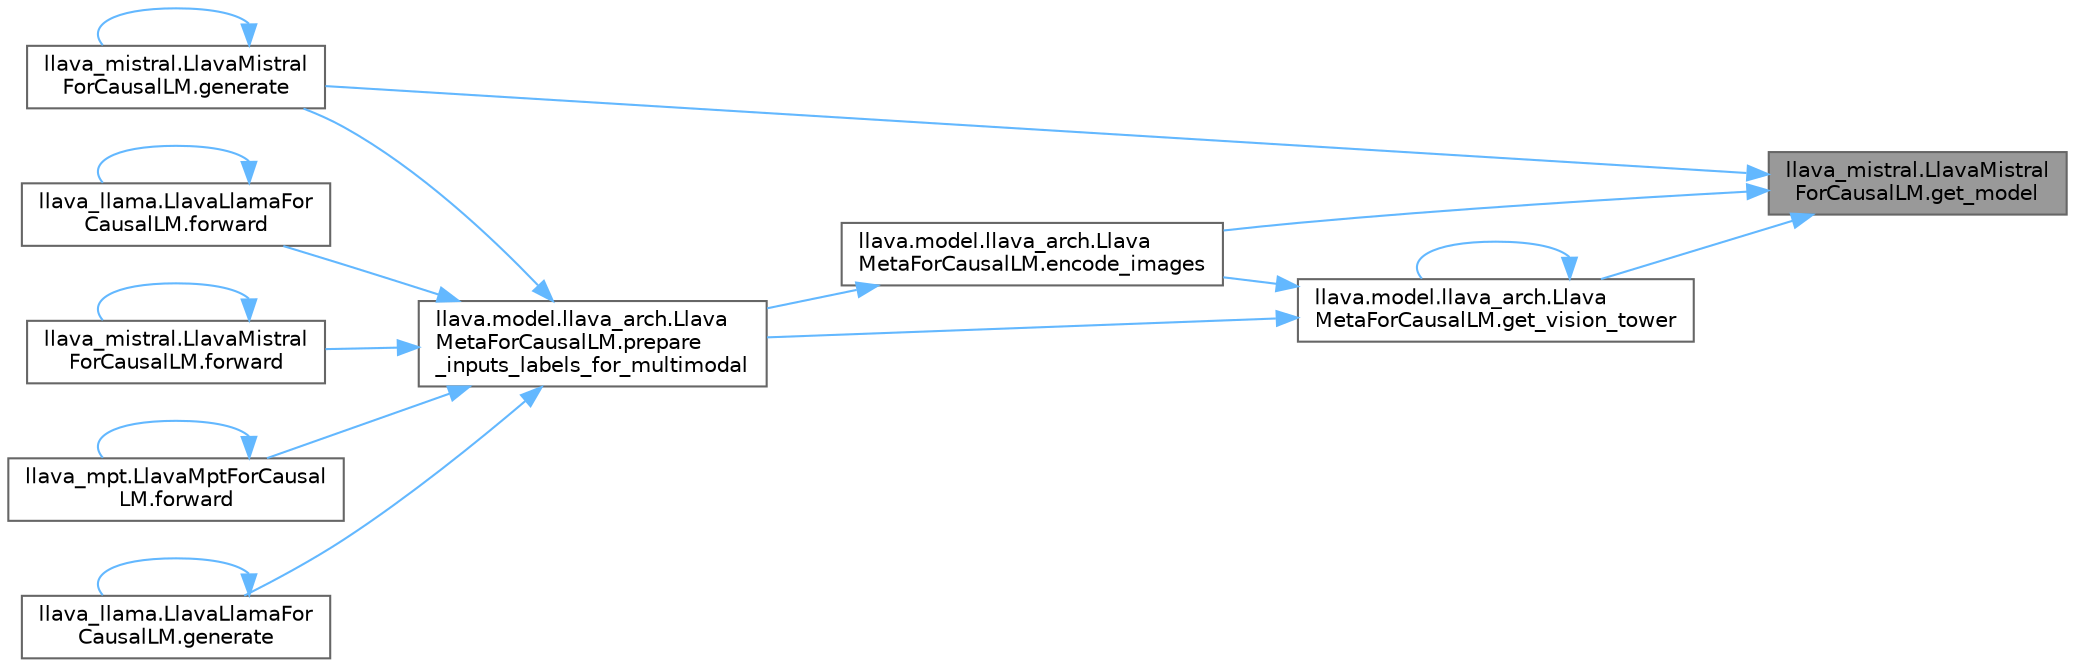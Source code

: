 digraph "llava_mistral.LlavaMistralForCausalLM.get_model"
{
 // LATEX_PDF_SIZE
  bgcolor="transparent";
  edge [fontname=Helvetica,fontsize=10,labelfontname=Helvetica,labelfontsize=10];
  node [fontname=Helvetica,fontsize=10,shape=box,height=0.2,width=0.4];
  rankdir="RL";
  Node1 [id="Node000001",label="llava_mistral.LlavaMistral\lForCausalLM.get_model",height=0.2,width=0.4,color="gray40", fillcolor="grey60", style="filled", fontcolor="black",tooltip="모델 객체를 반환하는 메서드."];
  Node1 -> Node2 [id="edge1_Node000001_Node000002",dir="back",color="steelblue1",style="solid",tooltip=" "];
  Node2 [id="Node000002",label="llava.model.llava_arch.Llava\lMetaForCausalLM.encode_images",height=0.2,width=0.4,color="grey40", fillcolor="white", style="filled",URL="$classllava_1_1model_1_1llava__arch_1_1_llava_meta_for_causal_l_m.html#aee984abd82f234b6d7c9d37eb643ceb3",tooltip="이미지를 인코딩하여 특징 벡터로 변환"];
  Node2 -> Node3 [id="edge2_Node000002_Node000003",dir="back",color="steelblue1",style="solid",tooltip=" "];
  Node3 [id="Node000003",label="llava.model.llava_arch.Llava\lMetaForCausalLM.prepare\l_inputs_labels_for_multimodal",height=0.2,width=0.4,color="grey40", fillcolor="white", style="filled",URL="$classllava_1_1model_1_1llava__arch_1_1_llava_meta_for_causal_l_m.html#a34dac38c46ba9a66cc02de107a400c76",tooltip="멀티모달 입력과 레이블을 준비하는 함수"];
  Node3 -> Node4 [id="edge3_Node000003_Node000004",dir="back",color="steelblue1",style="solid",tooltip=" "];
  Node4 [id="Node000004",label="llava_llama.LlavaLlamaFor\lCausalLM.forward",height=0.2,width=0.4,color="grey40", fillcolor="white", style="filled",URL="$classllava__llama_1_1_llava_llama_for_causal_l_m.html#a09af443070a2e3de38aa757937fcfd8a",tooltip="멀티모달 Causal Language Model의 forward 패스를 정의합니다."];
  Node4 -> Node4 [id="edge4_Node000004_Node000004",dir="back",color="steelblue1",style="solid",tooltip=" "];
  Node3 -> Node5 [id="edge5_Node000003_Node000005",dir="back",color="steelblue1",style="solid",tooltip=" "];
  Node5 [id="Node000005",label="llava_mistral.LlavaMistral\lForCausalLM.forward",height=0.2,width=0.4,color="grey40", fillcolor="white", style="filled",URL="$classllava__mistral_1_1_llava_mistral_for_causal_l_m.html#af35931178a4b4a302888714e5f79c881",tooltip="Causal Language Model의 forward 패스를 정의"];
  Node5 -> Node5 [id="edge6_Node000005_Node000005",dir="back",color="steelblue1",style="solid",tooltip=" "];
  Node3 -> Node6 [id="edge7_Node000003_Node000006",dir="back",color="steelblue1",style="solid",tooltip=" "];
  Node6 [id="Node000006",label="llava_mpt.LlavaMptForCausal\lLM.forward",height=0.2,width=0.4,color="grey40", fillcolor="white", style="filled",URL="$classllava__mpt_1_1_llava_mpt_for_causal_l_m.html#acbbd3b14bba2a12a0d9ca11c83cf071d",tooltip="Causal Language Model의 forward 패스를 정의"];
  Node6 -> Node6 [id="edge8_Node000006_Node000006",dir="back",color="steelblue1",style="solid",tooltip=" "];
  Node3 -> Node7 [id="edge9_Node000003_Node000007",dir="back",color="steelblue1",style="solid",tooltip=" "];
  Node7 [id="Node000007",label="llava_llama.LlavaLlamaFor\lCausalLM.generate",height=0.2,width=0.4,color="grey40", fillcolor="white", style="filled",URL="$classllava__llama_1_1_llava_llama_for_causal_l_m.html#af7b777324d57e9dac2f8b5eb65428e60",tooltip="멀티모달 입력 데이터를 기반으로 텍스트를 생성하는 메서드입니다."];
  Node7 -> Node7 [id="edge10_Node000007_Node000007",dir="back",color="steelblue1",style="solid",tooltip=" "];
  Node3 -> Node8 [id="edge11_Node000003_Node000008",dir="back",color="steelblue1",style="solid",tooltip=" "];
  Node8 [id="Node000008",label="llava_mistral.LlavaMistral\lForCausalLM.generate",height=0.2,width=0.4,color="grey40", fillcolor="white", style="filled",URL="$classllava__mistral_1_1_llava_mistral_for_causal_l_m.html#ae2fab1f247f61c3d9b05896396acd0ae",tooltip="입력을 기반으로 텍스트를 생성하는 메서드"];
  Node8 -> Node8 [id="edge12_Node000008_Node000008",dir="back",color="steelblue1",style="solid",tooltip=" "];
  Node1 -> Node8 [id="edge13_Node000001_Node000008",dir="back",color="steelblue1",style="solid",tooltip=" "];
  Node1 -> Node9 [id="edge14_Node000001_Node000009",dir="back",color="steelblue1",style="solid",tooltip=" "];
  Node9 [id="Node000009",label="llava.model.llava_arch.Llava\lMetaForCausalLM.get_vision_tower",height=0.2,width=0.4,color="grey40", fillcolor="white", style="filled",URL="$classllava_1_1model_1_1llava__arch_1_1_llava_meta_for_causal_l_m.html#a44dc1290b35b25f8d213b88f7f4abc2a",tooltip="비전 타워를 반환하는 메서드"];
  Node9 -> Node2 [id="edge15_Node000009_Node000002",dir="back",color="steelblue1",style="solid",tooltip=" "];
  Node9 -> Node9 [id="edge16_Node000009_Node000009",dir="back",color="steelblue1",style="solid",tooltip=" "];
  Node9 -> Node3 [id="edge17_Node000009_Node000003",dir="back",color="steelblue1",style="solid",tooltip=" "];
}
